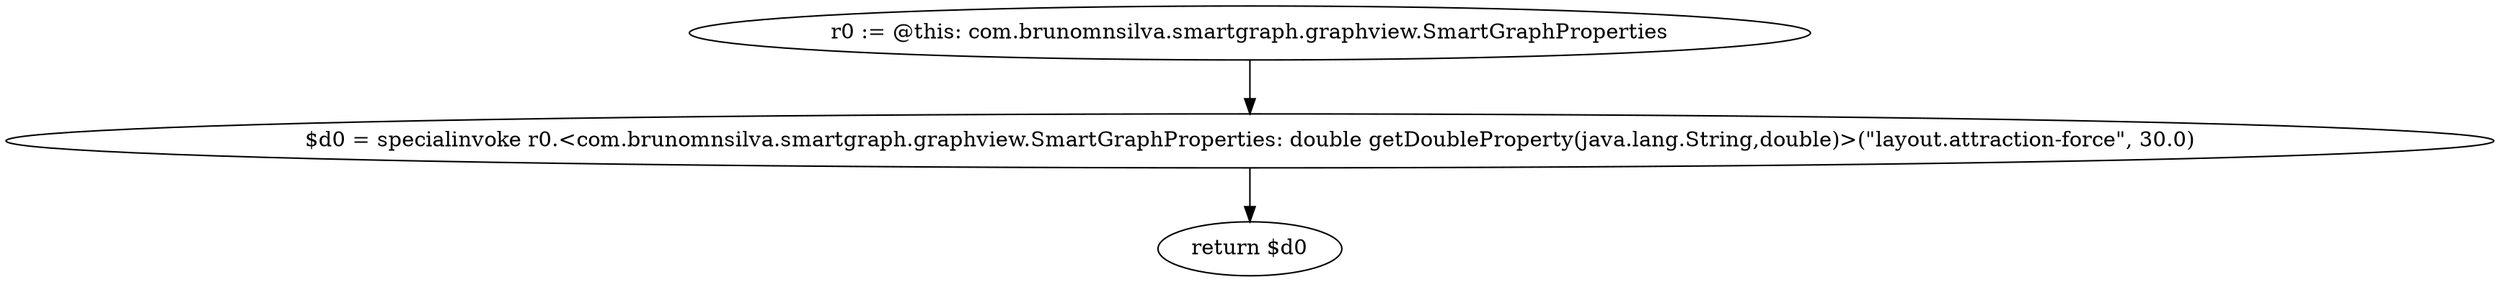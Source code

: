 digraph "unitGraph" {
    "r0 := @this: com.brunomnsilva.smartgraph.graphview.SmartGraphProperties"
    "$d0 = specialinvoke r0.<com.brunomnsilva.smartgraph.graphview.SmartGraphProperties: double getDoubleProperty(java.lang.String,double)>(\"layout.attraction-force\", 30.0)"
    "return $d0"
    "r0 := @this: com.brunomnsilva.smartgraph.graphview.SmartGraphProperties"->"$d0 = specialinvoke r0.<com.brunomnsilva.smartgraph.graphview.SmartGraphProperties: double getDoubleProperty(java.lang.String,double)>(\"layout.attraction-force\", 30.0)";
    "$d0 = specialinvoke r0.<com.brunomnsilva.smartgraph.graphview.SmartGraphProperties: double getDoubleProperty(java.lang.String,double)>(\"layout.attraction-force\", 30.0)"->"return $d0";
}
